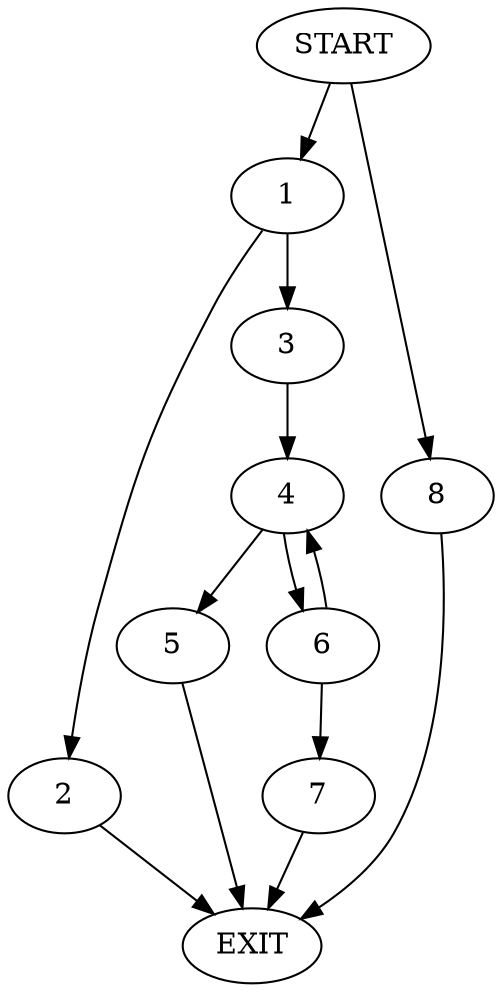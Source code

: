 digraph {
0 [label="START"]
9 [label="EXIT"]
0 -> 1
1 -> 2
1 -> 3
2 -> 9
3 -> 4
4 -> 5
4 -> 6
5 -> 9
6 -> 4
6 -> 7
7 -> 9
0 -> 8
8 -> 9
}

